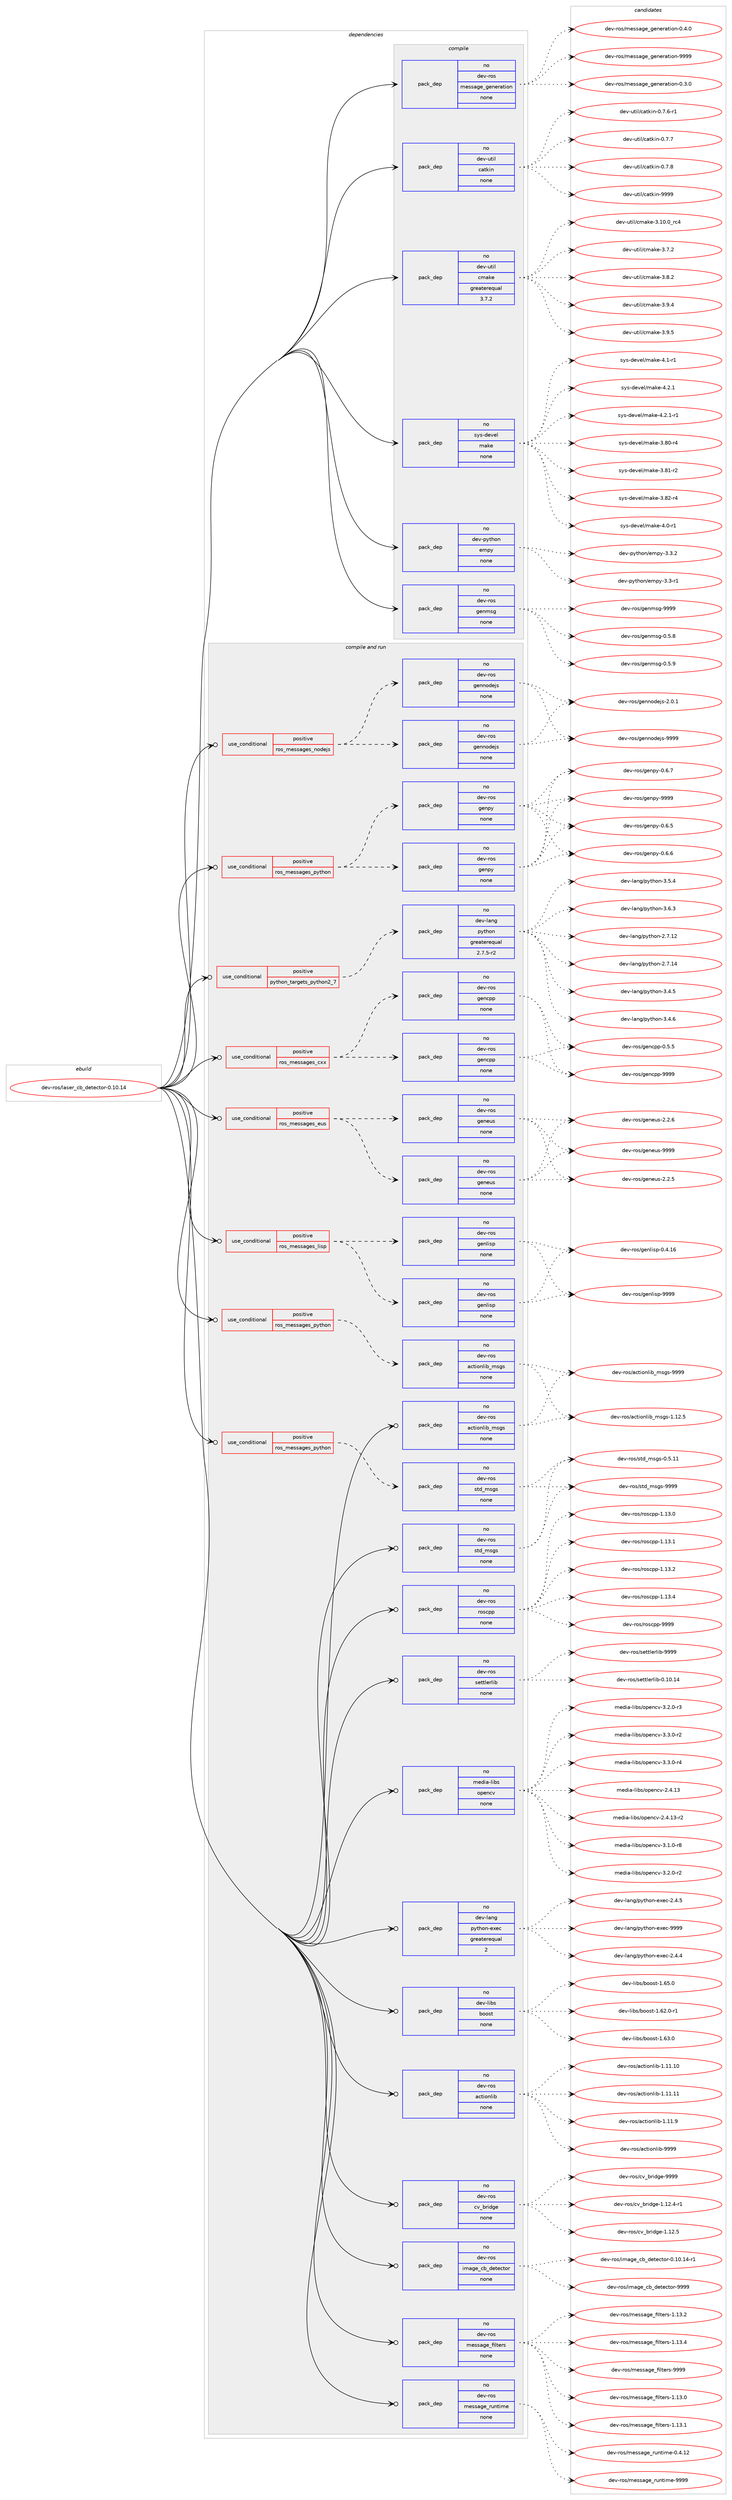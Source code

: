 digraph prolog {

# *************
# Graph options
# *************

newrank=true;
concentrate=true;
compound=true;
graph [rankdir=LR,fontname=Helvetica,fontsize=10,ranksep=1.5];#, ranksep=2.5, nodesep=0.2];
edge  [arrowhead=vee];
node  [fontname=Helvetica,fontsize=10];

# **********
# The ebuild
# **********

subgraph cluster_leftcol {
color=gray;
rank=same;
label=<<i>ebuild</i>>;
id [label="dev-ros/laser_cb_detector-0.10.14", color=red, width=4, href="../dev-ros/laser_cb_detector-0.10.14.svg"];
}

# ****************
# The dependencies
# ****************

subgraph cluster_midcol {
color=gray;
label=<<i>dependencies</i>>;
subgraph cluster_compile {
fillcolor="#eeeeee";
style=filled;
label=<<i>compile</i>>;
subgraph pack154065 {
dependency203714 [label=<<TABLE BORDER="0" CELLBORDER="1" CELLSPACING="0" CELLPADDING="4" WIDTH="220"><TR><TD ROWSPAN="6" CELLPADDING="30">pack_dep</TD></TR><TR><TD WIDTH="110">no</TD></TR><TR><TD>dev-python</TD></TR><TR><TD>empy</TD></TR><TR><TD>none</TD></TR><TR><TD></TD></TR></TABLE>>, shape=none, color=blue];
}
id:e -> dependency203714:w [weight=20,style="solid",arrowhead="vee"];
subgraph pack154066 {
dependency203715 [label=<<TABLE BORDER="0" CELLBORDER="1" CELLSPACING="0" CELLPADDING="4" WIDTH="220"><TR><TD ROWSPAN="6" CELLPADDING="30">pack_dep</TD></TR><TR><TD WIDTH="110">no</TD></TR><TR><TD>dev-ros</TD></TR><TR><TD>genmsg</TD></TR><TR><TD>none</TD></TR><TR><TD></TD></TR></TABLE>>, shape=none, color=blue];
}
id:e -> dependency203715:w [weight=20,style="solid",arrowhead="vee"];
subgraph pack154067 {
dependency203716 [label=<<TABLE BORDER="0" CELLBORDER="1" CELLSPACING="0" CELLPADDING="4" WIDTH="220"><TR><TD ROWSPAN="6" CELLPADDING="30">pack_dep</TD></TR><TR><TD WIDTH="110">no</TD></TR><TR><TD>dev-ros</TD></TR><TR><TD>message_generation</TD></TR><TR><TD>none</TD></TR><TR><TD></TD></TR></TABLE>>, shape=none, color=blue];
}
id:e -> dependency203716:w [weight=20,style="solid",arrowhead="vee"];
subgraph pack154068 {
dependency203717 [label=<<TABLE BORDER="0" CELLBORDER="1" CELLSPACING="0" CELLPADDING="4" WIDTH="220"><TR><TD ROWSPAN="6" CELLPADDING="30">pack_dep</TD></TR><TR><TD WIDTH="110">no</TD></TR><TR><TD>dev-util</TD></TR><TR><TD>catkin</TD></TR><TR><TD>none</TD></TR><TR><TD></TD></TR></TABLE>>, shape=none, color=blue];
}
id:e -> dependency203717:w [weight=20,style="solid",arrowhead="vee"];
subgraph pack154069 {
dependency203718 [label=<<TABLE BORDER="0" CELLBORDER="1" CELLSPACING="0" CELLPADDING="4" WIDTH="220"><TR><TD ROWSPAN="6" CELLPADDING="30">pack_dep</TD></TR><TR><TD WIDTH="110">no</TD></TR><TR><TD>dev-util</TD></TR><TR><TD>cmake</TD></TR><TR><TD>greaterequal</TD></TR><TR><TD>3.7.2</TD></TR></TABLE>>, shape=none, color=blue];
}
id:e -> dependency203718:w [weight=20,style="solid",arrowhead="vee"];
subgraph pack154070 {
dependency203719 [label=<<TABLE BORDER="0" CELLBORDER="1" CELLSPACING="0" CELLPADDING="4" WIDTH="220"><TR><TD ROWSPAN="6" CELLPADDING="30">pack_dep</TD></TR><TR><TD WIDTH="110">no</TD></TR><TR><TD>sys-devel</TD></TR><TR><TD>make</TD></TR><TR><TD>none</TD></TR><TR><TD></TD></TR></TABLE>>, shape=none, color=blue];
}
id:e -> dependency203719:w [weight=20,style="solid",arrowhead="vee"];
}
subgraph cluster_compileandrun {
fillcolor="#eeeeee";
style=filled;
label=<<i>compile and run</i>>;
subgraph cond45662 {
dependency203720 [label=<<TABLE BORDER="0" CELLBORDER="1" CELLSPACING="0" CELLPADDING="4"><TR><TD ROWSPAN="3" CELLPADDING="10">use_conditional</TD></TR><TR><TD>positive</TD></TR><TR><TD>python_targets_python2_7</TD></TR></TABLE>>, shape=none, color=red];
subgraph pack154071 {
dependency203721 [label=<<TABLE BORDER="0" CELLBORDER="1" CELLSPACING="0" CELLPADDING="4" WIDTH="220"><TR><TD ROWSPAN="6" CELLPADDING="30">pack_dep</TD></TR><TR><TD WIDTH="110">no</TD></TR><TR><TD>dev-lang</TD></TR><TR><TD>python</TD></TR><TR><TD>greaterequal</TD></TR><TR><TD>2.7.5-r2</TD></TR></TABLE>>, shape=none, color=blue];
}
dependency203720:e -> dependency203721:w [weight=20,style="dashed",arrowhead="vee"];
}
id:e -> dependency203720:w [weight=20,style="solid",arrowhead="odotvee"];
subgraph cond45663 {
dependency203722 [label=<<TABLE BORDER="0" CELLBORDER="1" CELLSPACING="0" CELLPADDING="4"><TR><TD ROWSPAN="3" CELLPADDING="10">use_conditional</TD></TR><TR><TD>positive</TD></TR><TR><TD>ros_messages_cxx</TD></TR></TABLE>>, shape=none, color=red];
subgraph pack154072 {
dependency203723 [label=<<TABLE BORDER="0" CELLBORDER="1" CELLSPACING="0" CELLPADDING="4" WIDTH="220"><TR><TD ROWSPAN="6" CELLPADDING="30">pack_dep</TD></TR><TR><TD WIDTH="110">no</TD></TR><TR><TD>dev-ros</TD></TR><TR><TD>gencpp</TD></TR><TR><TD>none</TD></TR><TR><TD></TD></TR></TABLE>>, shape=none, color=blue];
}
dependency203722:e -> dependency203723:w [weight=20,style="dashed",arrowhead="vee"];
subgraph pack154073 {
dependency203724 [label=<<TABLE BORDER="0" CELLBORDER="1" CELLSPACING="0" CELLPADDING="4" WIDTH="220"><TR><TD ROWSPAN="6" CELLPADDING="30">pack_dep</TD></TR><TR><TD WIDTH="110">no</TD></TR><TR><TD>dev-ros</TD></TR><TR><TD>gencpp</TD></TR><TR><TD>none</TD></TR><TR><TD></TD></TR></TABLE>>, shape=none, color=blue];
}
dependency203722:e -> dependency203724:w [weight=20,style="dashed",arrowhead="vee"];
}
id:e -> dependency203722:w [weight=20,style="solid",arrowhead="odotvee"];
subgraph cond45664 {
dependency203725 [label=<<TABLE BORDER="0" CELLBORDER="1" CELLSPACING="0" CELLPADDING="4"><TR><TD ROWSPAN="3" CELLPADDING="10">use_conditional</TD></TR><TR><TD>positive</TD></TR><TR><TD>ros_messages_eus</TD></TR></TABLE>>, shape=none, color=red];
subgraph pack154074 {
dependency203726 [label=<<TABLE BORDER="0" CELLBORDER="1" CELLSPACING="0" CELLPADDING="4" WIDTH="220"><TR><TD ROWSPAN="6" CELLPADDING="30">pack_dep</TD></TR><TR><TD WIDTH="110">no</TD></TR><TR><TD>dev-ros</TD></TR><TR><TD>geneus</TD></TR><TR><TD>none</TD></TR><TR><TD></TD></TR></TABLE>>, shape=none, color=blue];
}
dependency203725:e -> dependency203726:w [weight=20,style="dashed",arrowhead="vee"];
subgraph pack154075 {
dependency203727 [label=<<TABLE BORDER="0" CELLBORDER="1" CELLSPACING="0" CELLPADDING="4" WIDTH="220"><TR><TD ROWSPAN="6" CELLPADDING="30">pack_dep</TD></TR><TR><TD WIDTH="110">no</TD></TR><TR><TD>dev-ros</TD></TR><TR><TD>geneus</TD></TR><TR><TD>none</TD></TR><TR><TD></TD></TR></TABLE>>, shape=none, color=blue];
}
dependency203725:e -> dependency203727:w [weight=20,style="dashed",arrowhead="vee"];
}
id:e -> dependency203725:w [weight=20,style="solid",arrowhead="odotvee"];
subgraph cond45665 {
dependency203728 [label=<<TABLE BORDER="0" CELLBORDER="1" CELLSPACING="0" CELLPADDING="4"><TR><TD ROWSPAN="3" CELLPADDING="10">use_conditional</TD></TR><TR><TD>positive</TD></TR><TR><TD>ros_messages_lisp</TD></TR></TABLE>>, shape=none, color=red];
subgraph pack154076 {
dependency203729 [label=<<TABLE BORDER="0" CELLBORDER="1" CELLSPACING="0" CELLPADDING="4" WIDTH="220"><TR><TD ROWSPAN="6" CELLPADDING="30">pack_dep</TD></TR><TR><TD WIDTH="110">no</TD></TR><TR><TD>dev-ros</TD></TR><TR><TD>genlisp</TD></TR><TR><TD>none</TD></TR><TR><TD></TD></TR></TABLE>>, shape=none, color=blue];
}
dependency203728:e -> dependency203729:w [weight=20,style="dashed",arrowhead="vee"];
subgraph pack154077 {
dependency203730 [label=<<TABLE BORDER="0" CELLBORDER="1" CELLSPACING="0" CELLPADDING="4" WIDTH="220"><TR><TD ROWSPAN="6" CELLPADDING="30">pack_dep</TD></TR><TR><TD WIDTH="110">no</TD></TR><TR><TD>dev-ros</TD></TR><TR><TD>genlisp</TD></TR><TR><TD>none</TD></TR><TR><TD></TD></TR></TABLE>>, shape=none, color=blue];
}
dependency203728:e -> dependency203730:w [weight=20,style="dashed",arrowhead="vee"];
}
id:e -> dependency203728:w [weight=20,style="solid",arrowhead="odotvee"];
subgraph cond45666 {
dependency203731 [label=<<TABLE BORDER="0" CELLBORDER="1" CELLSPACING="0" CELLPADDING="4"><TR><TD ROWSPAN="3" CELLPADDING="10">use_conditional</TD></TR><TR><TD>positive</TD></TR><TR><TD>ros_messages_nodejs</TD></TR></TABLE>>, shape=none, color=red];
subgraph pack154078 {
dependency203732 [label=<<TABLE BORDER="0" CELLBORDER="1" CELLSPACING="0" CELLPADDING="4" WIDTH="220"><TR><TD ROWSPAN="6" CELLPADDING="30">pack_dep</TD></TR><TR><TD WIDTH="110">no</TD></TR><TR><TD>dev-ros</TD></TR><TR><TD>gennodejs</TD></TR><TR><TD>none</TD></TR><TR><TD></TD></TR></TABLE>>, shape=none, color=blue];
}
dependency203731:e -> dependency203732:w [weight=20,style="dashed",arrowhead="vee"];
subgraph pack154079 {
dependency203733 [label=<<TABLE BORDER="0" CELLBORDER="1" CELLSPACING="0" CELLPADDING="4" WIDTH="220"><TR><TD ROWSPAN="6" CELLPADDING="30">pack_dep</TD></TR><TR><TD WIDTH="110">no</TD></TR><TR><TD>dev-ros</TD></TR><TR><TD>gennodejs</TD></TR><TR><TD>none</TD></TR><TR><TD></TD></TR></TABLE>>, shape=none, color=blue];
}
dependency203731:e -> dependency203733:w [weight=20,style="dashed",arrowhead="vee"];
}
id:e -> dependency203731:w [weight=20,style="solid",arrowhead="odotvee"];
subgraph cond45667 {
dependency203734 [label=<<TABLE BORDER="0" CELLBORDER="1" CELLSPACING="0" CELLPADDING="4"><TR><TD ROWSPAN="3" CELLPADDING="10">use_conditional</TD></TR><TR><TD>positive</TD></TR><TR><TD>ros_messages_python</TD></TR></TABLE>>, shape=none, color=red];
subgraph pack154080 {
dependency203735 [label=<<TABLE BORDER="0" CELLBORDER="1" CELLSPACING="0" CELLPADDING="4" WIDTH="220"><TR><TD ROWSPAN="6" CELLPADDING="30">pack_dep</TD></TR><TR><TD WIDTH="110">no</TD></TR><TR><TD>dev-ros</TD></TR><TR><TD>actionlib_msgs</TD></TR><TR><TD>none</TD></TR><TR><TD></TD></TR></TABLE>>, shape=none, color=blue];
}
dependency203734:e -> dependency203735:w [weight=20,style="dashed",arrowhead="vee"];
}
id:e -> dependency203734:w [weight=20,style="solid",arrowhead="odotvee"];
subgraph cond45668 {
dependency203736 [label=<<TABLE BORDER="0" CELLBORDER="1" CELLSPACING="0" CELLPADDING="4"><TR><TD ROWSPAN="3" CELLPADDING="10">use_conditional</TD></TR><TR><TD>positive</TD></TR><TR><TD>ros_messages_python</TD></TR></TABLE>>, shape=none, color=red];
subgraph pack154081 {
dependency203737 [label=<<TABLE BORDER="0" CELLBORDER="1" CELLSPACING="0" CELLPADDING="4" WIDTH="220"><TR><TD ROWSPAN="6" CELLPADDING="30">pack_dep</TD></TR><TR><TD WIDTH="110">no</TD></TR><TR><TD>dev-ros</TD></TR><TR><TD>genpy</TD></TR><TR><TD>none</TD></TR><TR><TD></TD></TR></TABLE>>, shape=none, color=blue];
}
dependency203736:e -> dependency203737:w [weight=20,style="dashed",arrowhead="vee"];
subgraph pack154082 {
dependency203738 [label=<<TABLE BORDER="0" CELLBORDER="1" CELLSPACING="0" CELLPADDING="4" WIDTH="220"><TR><TD ROWSPAN="6" CELLPADDING="30">pack_dep</TD></TR><TR><TD WIDTH="110">no</TD></TR><TR><TD>dev-ros</TD></TR><TR><TD>genpy</TD></TR><TR><TD>none</TD></TR><TR><TD></TD></TR></TABLE>>, shape=none, color=blue];
}
dependency203736:e -> dependency203738:w [weight=20,style="dashed",arrowhead="vee"];
}
id:e -> dependency203736:w [weight=20,style="solid",arrowhead="odotvee"];
subgraph cond45669 {
dependency203739 [label=<<TABLE BORDER="0" CELLBORDER="1" CELLSPACING="0" CELLPADDING="4"><TR><TD ROWSPAN="3" CELLPADDING="10">use_conditional</TD></TR><TR><TD>positive</TD></TR><TR><TD>ros_messages_python</TD></TR></TABLE>>, shape=none, color=red];
subgraph pack154083 {
dependency203740 [label=<<TABLE BORDER="0" CELLBORDER="1" CELLSPACING="0" CELLPADDING="4" WIDTH="220"><TR><TD ROWSPAN="6" CELLPADDING="30">pack_dep</TD></TR><TR><TD WIDTH="110">no</TD></TR><TR><TD>dev-ros</TD></TR><TR><TD>std_msgs</TD></TR><TR><TD>none</TD></TR><TR><TD></TD></TR></TABLE>>, shape=none, color=blue];
}
dependency203739:e -> dependency203740:w [weight=20,style="dashed",arrowhead="vee"];
}
id:e -> dependency203739:w [weight=20,style="solid",arrowhead="odotvee"];
subgraph pack154084 {
dependency203741 [label=<<TABLE BORDER="0" CELLBORDER="1" CELLSPACING="0" CELLPADDING="4" WIDTH="220"><TR><TD ROWSPAN="6" CELLPADDING="30">pack_dep</TD></TR><TR><TD WIDTH="110">no</TD></TR><TR><TD>dev-lang</TD></TR><TR><TD>python-exec</TD></TR><TR><TD>greaterequal</TD></TR><TR><TD>2</TD></TR></TABLE>>, shape=none, color=blue];
}
id:e -> dependency203741:w [weight=20,style="solid",arrowhead="odotvee"];
subgraph pack154085 {
dependency203742 [label=<<TABLE BORDER="0" CELLBORDER="1" CELLSPACING="0" CELLPADDING="4" WIDTH="220"><TR><TD ROWSPAN="6" CELLPADDING="30">pack_dep</TD></TR><TR><TD WIDTH="110">no</TD></TR><TR><TD>dev-libs</TD></TR><TR><TD>boost</TD></TR><TR><TD>none</TD></TR><TR><TD></TD></TR></TABLE>>, shape=none, color=blue];
}
id:e -> dependency203742:w [weight=20,style="solid",arrowhead="odotvee"];
subgraph pack154086 {
dependency203743 [label=<<TABLE BORDER="0" CELLBORDER="1" CELLSPACING="0" CELLPADDING="4" WIDTH="220"><TR><TD ROWSPAN="6" CELLPADDING="30">pack_dep</TD></TR><TR><TD WIDTH="110">no</TD></TR><TR><TD>dev-ros</TD></TR><TR><TD>actionlib</TD></TR><TR><TD>none</TD></TR><TR><TD></TD></TR></TABLE>>, shape=none, color=blue];
}
id:e -> dependency203743:w [weight=20,style="solid",arrowhead="odotvee"];
subgraph pack154087 {
dependency203744 [label=<<TABLE BORDER="0" CELLBORDER="1" CELLSPACING="0" CELLPADDING="4" WIDTH="220"><TR><TD ROWSPAN="6" CELLPADDING="30">pack_dep</TD></TR><TR><TD WIDTH="110">no</TD></TR><TR><TD>dev-ros</TD></TR><TR><TD>actionlib_msgs</TD></TR><TR><TD>none</TD></TR><TR><TD></TD></TR></TABLE>>, shape=none, color=blue];
}
id:e -> dependency203744:w [weight=20,style="solid",arrowhead="odotvee"];
subgraph pack154088 {
dependency203745 [label=<<TABLE BORDER="0" CELLBORDER="1" CELLSPACING="0" CELLPADDING="4" WIDTH="220"><TR><TD ROWSPAN="6" CELLPADDING="30">pack_dep</TD></TR><TR><TD WIDTH="110">no</TD></TR><TR><TD>dev-ros</TD></TR><TR><TD>cv_bridge</TD></TR><TR><TD>none</TD></TR><TR><TD></TD></TR></TABLE>>, shape=none, color=blue];
}
id:e -> dependency203745:w [weight=20,style="solid",arrowhead="odotvee"];
subgraph pack154089 {
dependency203746 [label=<<TABLE BORDER="0" CELLBORDER="1" CELLSPACING="0" CELLPADDING="4" WIDTH="220"><TR><TD ROWSPAN="6" CELLPADDING="30">pack_dep</TD></TR><TR><TD WIDTH="110">no</TD></TR><TR><TD>dev-ros</TD></TR><TR><TD>image_cb_detector</TD></TR><TR><TD>none</TD></TR><TR><TD></TD></TR></TABLE>>, shape=none, color=blue];
}
id:e -> dependency203746:w [weight=20,style="solid",arrowhead="odotvee"];
subgraph pack154090 {
dependency203747 [label=<<TABLE BORDER="0" CELLBORDER="1" CELLSPACING="0" CELLPADDING="4" WIDTH="220"><TR><TD ROWSPAN="6" CELLPADDING="30">pack_dep</TD></TR><TR><TD WIDTH="110">no</TD></TR><TR><TD>dev-ros</TD></TR><TR><TD>message_filters</TD></TR><TR><TD>none</TD></TR><TR><TD></TD></TR></TABLE>>, shape=none, color=blue];
}
id:e -> dependency203747:w [weight=20,style="solid",arrowhead="odotvee"];
subgraph pack154091 {
dependency203748 [label=<<TABLE BORDER="0" CELLBORDER="1" CELLSPACING="0" CELLPADDING="4" WIDTH="220"><TR><TD ROWSPAN="6" CELLPADDING="30">pack_dep</TD></TR><TR><TD WIDTH="110">no</TD></TR><TR><TD>dev-ros</TD></TR><TR><TD>message_runtime</TD></TR><TR><TD>none</TD></TR><TR><TD></TD></TR></TABLE>>, shape=none, color=blue];
}
id:e -> dependency203748:w [weight=20,style="solid",arrowhead="odotvee"];
subgraph pack154092 {
dependency203749 [label=<<TABLE BORDER="0" CELLBORDER="1" CELLSPACING="0" CELLPADDING="4" WIDTH="220"><TR><TD ROWSPAN="6" CELLPADDING="30">pack_dep</TD></TR><TR><TD WIDTH="110">no</TD></TR><TR><TD>dev-ros</TD></TR><TR><TD>roscpp</TD></TR><TR><TD>none</TD></TR><TR><TD></TD></TR></TABLE>>, shape=none, color=blue];
}
id:e -> dependency203749:w [weight=20,style="solid",arrowhead="odotvee"];
subgraph pack154093 {
dependency203750 [label=<<TABLE BORDER="0" CELLBORDER="1" CELLSPACING="0" CELLPADDING="4" WIDTH="220"><TR><TD ROWSPAN="6" CELLPADDING="30">pack_dep</TD></TR><TR><TD WIDTH="110">no</TD></TR><TR><TD>dev-ros</TD></TR><TR><TD>settlerlib</TD></TR><TR><TD>none</TD></TR><TR><TD></TD></TR></TABLE>>, shape=none, color=blue];
}
id:e -> dependency203750:w [weight=20,style="solid",arrowhead="odotvee"];
subgraph pack154094 {
dependency203751 [label=<<TABLE BORDER="0" CELLBORDER="1" CELLSPACING="0" CELLPADDING="4" WIDTH="220"><TR><TD ROWSPAN="6" CELLPADDING="30">pack_dep</TD></TR><TR><TD WIDTH="110">no</TD></TR><TR><TD>dev-ros</TD></TR><TR><TD>std_msgs</TD></TR><TR><TD>none</TD></TR><TR><TD></TD></TR></TABLE>>, shape=none, color=blue];
}
id:e -> dependency203751:w [weight=20,style="solid",arrowhead="odotvee"];
subgraph pack154095 {
dependency203752 [label=<<TABLE BORDER="0" CELLBORDER="1" CELLSPACING="0" CELLPADDING="4" WIDTH="220"><TR><TD ROWSPAN="6" CELLPADDING="30">pack_dep</TD></TR><TR><TD WIDTH="110">no</TD></TR><TR><TD>media-libs</TD></TR><TR><TD>opencv</TD></TR><TR><TD>none</TD></TR><TR><TD></TD></TR></TABLE>>, shape=none, color=blue];
}
id:e -> dependency203752:w [weight=20,style="solid",arrowhead="odotvee"];
}
subgraph cluster_run {
fillcolor="#eeeeee";
style=filled;
label=<<i>run</i>>;
}
}

# **************
# The candidates
# **************

subgraph cluster_choices {
rank=same;
color=gray;
label=<<i>candidates</i>>;

subgraph choice154065 {
color=black;
nodesep=1;
choice1001011184511212111610411111047101109112121455146514511449 [label="dev-python/empy-3.3-r1", color=red, width=4,href="../dev-python/empy-3.3-r1.svg"];
choice1001011184511212111610411111047101109112121455146514650 [label="dev-python/empy-3.3.2", color=red, width=4,href="../dev-python/empy-3.3.2.svg"];
dependency203714:e -> choice1001011184511212111610411111047101109112121455146514511449:w [style=dotted,weight="100"];
dependency203714:e -> choice1001011184511212111610411111047101109112121455146514650:w [style=dotted,weight="100"];
}
subgraph choice154066 {
color=black;
nodesep=1;
choice1001011184511411111547103101110109115103454846534656 [label="dev-ros/genmsg-0.5.8", color=red, width=4,href="../dev-ros/genmsg-0.5.8.svg"];
choice1001011184511411111547103101110109115103454846534657 [label="dev-ros/genmsg-0.5.9", color=red, width=4,href="../dev-ros/genmsg-0.5.9.svg"];
choice10010111845114111115471031011101091151034557575757 [label="dev-ros/genmsg-9999", color=red, width=4,href="../dev-ros/genmsg-9999.svg"];
dependency203715:e -> choice1001011184511411111547103101110109115103454846534656:w [style=dotted,weight="100"];
dependency203715:e -> choice1001011184511411111547103101110109115103454846534657:w [style=dotted,weight="100"];
dependency203715:e -> choice10010111845114111115471031011101091151034557575757:w [style=dotted,weight="100"];
}
subgraph choice154067 {
color=black;
nodesep=1;
choice1001011184511411111547109101115115971031019510310111010111497116105111110454846514648 [label="dev-ros/message_generation-0.3.0", color=red, width=4,href="../dev-ros/message_generation-0.3.0.svg"];
choice1001011184511411111547109101115115971031019510310111010111497116105111110454846524648 [label="dev-ros/message_generation-0.4.0", color=red, width=4,href="../dev-ros/message_generation-0.4.0.svg"];
choice10010111845114111115471091011151159710310195103101110101114971161051111104557575757 [label="dev-ros/message_generation-9999", color=red, width=4,href="../dev-ros/message_generation-9999.svg"];
dependency203716:e -> choice1001011184511411111547109101115115971031019510310111010111497116105111110454846514648:w [style=dotted,weight="100"];
dependency203716:e -> choice1001011184511411111547109101115115971031019510310111010111497116105111110454846524648:w [style=dotted,weight="100"];
dependency203716:e -> choice10010111845114111115471091011151159710310195103101110101114971161051111104557575757:w [style=dotted,weight="100"];
}
subgraph choice154068 {
color=black;
nodesep=1;
choice100101118451171161051084799971161071051104548465546544511449 [label="dev-util/catkin-0.7.6-r1", color=red, width=4,href="../dev-util/catkin-0.7.6-r1.svg"];
choice10010111845117116105108479997116107105110454846554655 [label="dev-util/catkin-0.7.7", color=red, width=4,href="../dev-util/catkin-0.7.7.svg"];
choice10010111845117116105108479997116107105110454846554656 [label="dev-util/catkin-0.7.8", color=red, width=4,href="../dev-util/catkin-0.7.8.svg"];
choice100101118451171161051084799971161071051104557575757 [label="dev-util/catkin-9999", color=red, width=4,href="../dev-util/catkin-9999.svg"];
dependency203717:e -> choice100101118451171161051084799971161071051104548465546544511449:w [style=dotted,weight="100"];
dependency203717:e -> choice10010111845117116105108479997116107105110454846554655:w [style=dotted,weight="100"];
dependency203717:e -> choice10010111845117116105108479997116107105110454846554656:w [style=dotted,weight="100"];
dependency203717:e -> choice100101118451171161051084799971161071051104557575757:w [style=dotted,weight="100"];
}
subgraph choice154069 {
color=black;
nodesep=1;
choice1001011184511711610510847991099710710145514649484648951149952 [label="dev-util/cmake-3.10.0_rc4", color=red, width=4,href="../dev-util/cmake-3.10.0_rc4.svg"];
choice10010111845117116105108479910997107101455146554650 [label="dev-util/cmake-3.7.2", color=red, width=4,href="../dev-util/cmake-3.7.2.svg"];
choice10010111845117116105108479910997107101455146564650 [label="dev-util/cmake-3.8.2", color=red, width=4,href="../dev-util/cmake-3.8.2.svg"];
choice10010111845117116105108479910997107101455146574652 [label="dev-util/cmake-3.9.4", color=red, width=4,href="../dev-util/cmake-3.9.4.svg"];
choice10010111845117116105108479910997107101455146574653 [label="dev-util/cmake-3.9.5", color=red, width=4,href="../dev-util/cmake-3.9.5.svg"];
dependency203718:e -> choice1001011184511711610510847991099710710145514649484648951149952:w [style=dotted,weight="100"];
dependency203718:e -> choice10010111845117116105108479910997107101455146554650:w [style=dotted,weight="100"];
dependency203718:e -> choice10010111845117116105108479910997107101455146564650:w [style=dotted,weight="100"];
dependency203718:e -> choice10010111845117116105108479910997107101455146574652:w [style=dotted,weight="100"];
dependency203718:e -> choice10010111845117116105108479910997107101455146574653:w [style=dotted,weight="100"];
}
subgraph choice154070 {
color=black;
nodesep=1;
choice11512111545100101118101108471099710710145514656484511452 [label="sys-devel/make-3.80-r4", color=red, width=4,href="../sys-devel/make-3.80-r4.svg"];
choice11512111545100101118101108471099710710145514656494511450 [label="sys-devel/make-3.81-r2", color=red, width=4,href="../sys-devel/make-3.81-r2.svg"];
choice11512111545100101118101108471099710710145514656504511452 [label="sys-devel/make-3.82-r4", color=red, width=4,href="../sys-devel/make-3.82-r4.svg"];
choice115121115451001011181011084710997107101455246484511449 [label="sys-devel/make-4.0-r1", color=red, width=4,href="../sys-devel/make-4.0-r1.svg"];
choice115121115451001011181011084710997107101455246494511449 [label="sys-devel/make-4.1-r1", color=red, width=4,href="../sys-devel/make-4.1-r1.svg"];
choice115121115451001011181011084710997107101455246504649 [label="sys-devel/make-4.2.1", color=red, width=4,href="../sys-devel/make-4.2.1.svg"];
choice1151211154510010111810110847109971071014552465046494511449 [label="sys-devel/make-4.2.1-r1", color=red, width=4,href="../sys-devel/make-4.2.1-r1.svg"];
dependency203719:e -> choice11512111545100101118101108471099710710145514656484511452:w [style=dotted,weight="100"];
dependency203719:e -> choice11512111545100101118101108471099710710145514656494511450:w [style=dotted,weight="100"];
dependency203719:e -> choice11512111545100101118101108471099710710145514656504511452:w [style=dotted,weight="100"];
dependency203719:e -> choice115121115451001011181011084710997107101455246484511449:w [style=dotted,weight="100"];
dependency203719:e -> choice115121115451001011181011084710997107101455246494511449:w [style=dotted,weight="100"];
dependency203719:e -> choice115121115451001011181011084710997107101455246504649:w [style=dotted,weight="100"];
dependency203719:e -> choice1151211154510010111810110847109971071014552465046494511449:w [style=dotted,weight="100"];
}
subgraph choice154071 {
color=black;
nodesep=1;
choice10010111845108971101034711212111610411111045504655464950 [label="dev-lang/python-2.7.12", color=red, width=4,href="../dev-lang/python-2.7.12.svg"];
choice10010111845108971101034711212111610411111045504655464952 [label="dev-lang/python-2.7.14", color=red, width=4,href="../dev-lang/python-2.7.14.svg"];
choice100101118451089711010347112121116104111110455146524653 [label="dev-lang/python-3.4.5", color=red, width=4,href="../dev-lang/python-3.4.5.svg"];
choice100101118451089711010347112121116104111110455146524654 [label="dev-lang/python-3.4.6", color=red, width=4,href="../dev-lang/python-3.4.6.svg"];
choice100101118451089711010347112121116104111110455146534652 [label="dev-lang/python-3.5.4", color=red, width=4,href="../dev-lang/python-3.5.4.svg"];
choice100101118451089711010347112121116104111110455146544651 [label="dev-lang/python-3.6.3", color=red, width=4,href="../dev-lang/python-3.6.3.svg"];
dependency203721:e -> choice10010111845108971101034711212111610411111045504655464950:w [style=dotted,weight="100"];
dependency203721:e -> choice10010111845108971101034711212111610411111045504655464952:w [style=dotted,weight="100"];
dependency203721:e -> choice100101118451089711010347112121116104111110455146524653:w [style=dotted,weight="100"];
dependency203721:e -> choice100101118451089711010347112121116104111110455146524654:w [style=dotted,weight="100"];
dependency203721:e -> choice100101118451089711010347112121116104111110455146534652:w [style=dotted,weight="100"];
dependency203721:e -> choice100101118451089711010347112121116104111110455146544651:w [style=dotted,weight="100"];
}
subgraph choice154072 {
color=black;
nodesep=1;
choice100101118451141111154710310111099112112454846534653 [label="dev-ros/gencpp-0.5.5", color=red, width=4,href="../dev-ros/gencpp-0.5.5.svg"];
choice1001011184511411111547103101110991121124557575757 [label="dev-ros/gencpp-9999", color=red, width=4,href="../dev-ros/gencpp-9999.svg"];
dependency203723:e -> choice100101118451141111154710310111099112112454846534653:w [style=dotted,weight="100"];
dependency203723:e -> choice1001011184511411111547103101110991121124557575757:w [style=dotted,weight="100"];
}
subgraph choice154073 {
color=black;
nodesep=1;
choice100101118451141111154710310111099112112454846534653 [label="dev-ros/gencpp-0.5.5", color=red, width=4,href="../dev-ros/gencpp-0.5.5.svg"];
choice1001011184511411111547103101110991121124557575757 [label="dev-ros/gencpp-9999", color=red, width=4,href="../dev-ros/gencpp-9999.svg"];
dependency203724:e -> choice100101118451141111154710310111099112112454846534653:w [style=dotted,weight="100"];
dependency203724:e -> choice1001011184511411111547103101110991121124557575757:w [style=dotted,weight="100"];
}
subgraph choice154074 {
color=black;
nodesep=1;
choice1001011184511411111547103101110101117115455046504653 [label="dev-ros/geneus-2.2.5", color=red, width=4,href="../dev-ros/geneus-2.2.5.svg"];
choice1001011184511411111547103101110101117115455046504654 [label="dev-ros/geneus-2.2.6", color=red, width=4,href="../dev-ros/geneus-2.2.6.svg"];
choice10010111845114111115471031011101011171154557575757 [label="dev-ros/geneus-9999", color=red, width=4,href="../dev-ros/geneus-9999.svg"];
dependency203726:e -> choice1001011184511411111547103101110101117115455046504653:w [style=dotted,weight="100"];
dependency203726:e -> choice1001011184511411111547103101110101117115455046504654:w [style=dotted,weight="100"];
dependency203726:e -> choice10010111845114111115471031011101011171154557575757:w [style=dotted,weight="100"];
}
subgraph choice154075 {
color=black;
nodesep=1;
choice1001011184511411111547103101110101117115455046504653 [label="dev-ros/geneus-2.2.5", color=red, width=4,href="../dev-ros/geneus-2.2.5.svg"];
choice1001011184511411111547103101110101117115455046504654 [label="dev-ros/geneus-2.2.6", color=red, width=4,href="../dev-ros/geneus-2.2.6.svg"];
choice10010111845114111115471031011101011171154557575757 [label="dev-ros/geneus-9999", color=red, width=4,href="../dev-ros/geneus-9999.svg"];
dependency203727:e -> choice1001011184511411111547103101110101117115455046504653:w [style=dotted,weight="100"];
dependency203727:e -> choice1001011184511411111547103101110101117115455046504654:w [style=dotted,weight="100"];
dependency203727:e -> choice10010111845114111115471031011101011171154557575757:w [style=dotted,weight="100"];
}
subgraph choice154076 {
color=black;
nodesep=1;
choice100101118451141111154710310111010810511511245484652464954 [label="dev-ros/genlisp-0.4.16", color=red, width=4,href="../dev-ros/genlisp-0.4.16.svg"];
choice10010111845114111115471031011101081051151124557575757 [label="dev-ros/genlisp-9999", color=red, width=4,href="../dev-ros/genlisp-9999.svg"];
dependency203729:e -> choice100101118451141111154710310111010810511511245484652464954:w [style=dotted,weight="100"];
dependency203729:e -> choice10010111845114111115471031011101081051151124557575757:w [style=dotted,weight="100"];
}
subgraph choice154077 {
color=black;
nodesep=1;
choice100101118451141111154710310111010810511511245484652464954 [label="dev-ros/genlisp-0.4.16", color=red, width=4,href="../dev-ros/genlisp-0.4.16.svg"];
choice10010111845114111115471031011101081051151124557575757 [label="dev-ros/genlisp-9999", color=red, width=4,href="../dev-ros/genlisp-9999.svg"];
dependency203730:e -> choice100101118451141111154710310111010810511511245484652464954:w [style=dotted,weight="100"];
dependency203730:e -> choice10010111845114111115471031011101081051151124557575757:w [style=dotted,weight="100"];
}
subgraph choice154078 {
color=black;
nodesep=1;
choice1001011184511411111547103101110110111100101106115455046484649 [label="dev-ros/gennodejs-2.0.1", color=red, width=4,href="../dev-ros/gennodejs-2.0.1.svg"];
choice10010111845114111115471031011101101111001011061154557575757 [label="dev-ros/gennodejs-9999", color=red, width=4,href="../dev-ros/gennodejs-9999.svg"];
dependency203732:e -> choice1001011184511411111547103101110110111100101106115455046484649:w [style=dotted,weight="100"];
dependency203732:e -> choice10010111845114111115471031011101101111001011061154557575757:w [style=dotted,weight="100"];
}
subgraph choice154079 {
color=black;
nodesep=1;
choice1001011184511411111547103101110110111100101106115455046484649 [label="dev-ros/gennodejs-2.0.1", color=red, width=4,href="../dev-ros/gennodejs-2.0.1.svg"];
choice10010111845114111115471031011101101111001011061154557575757 [label="dev-ros/gennodejs-9999", color=red, width=4,href="../dev-ros/gennodejs-9999.svg"];
dependency203733:e -> choice1001011184511411111547103101110110111100101106115455046484649:w [style=dotted,weight="100"];
dependency203733:e -> choice10010111845114111115471031011101101111001011061154557575757:w [style=dotted,weight="100"];
}
subgraph choice154080 {
color=black;
nodesep=1;
choice10010111845114111115479799116105111110108105989510911510311545494649504653 [label="dev-ros/actionlib_msgs-1.12.5", color=red, width=4,href="../dev-ros/actionlib_msgs-1.12.5.svg"];
choice1001011184511411111547979911610511111010810598951091151031154557575757 [label="dev-ros/actionlib_msgs-9999", color=red, width=4,href="../dev-ros/actionlib_msgs-9999.svg"];
dependency203735:e -> choice10010111845114111115479799116105111110108105989510911510311545494649504653:w [style=dotted,weight="100"];
dependency203735:e -> choice1001011184511411111547979911610511111010810598951091151031154557575757:w [style=dotted,weight="100"];
}
subgraph choice154081 {
color=black;
nodesep=1;
choice1001011184511411111547103101110112121454846544653 [label="dev-ros/genpy-0.6.5", color=red, width=4,href="../dev-ros/genpy-0.6.5.svg"];
choice1001011184511411111547103101110112121454846544654 [label="dev-ros/genpy-0.6.6", color=red, width=4,href="../dev-ros/genpy-0.6.6.svg"];
choice1001011184511411111547103101110112121454846544655 [label="dev-ros/genpy-0.6.7", color=red, width=4,href="../dev-ros/genpy-0.6.7.svg"];
choice10010111845114111115471031011101121214557575757 [label="dev-ros/genpy-9999", color=red, width=4,href="../dev-ros/genpy-9999.svg"];
dependency203737:e -> choice1001011184511411111547103101110112121454846544653:w [style=dotted,weight="100"];
dependency203737:e -> choice1001011184511411111547103101110112121454846544654:w [style=dotted,weight="100"];
dependency203737:e -> choice1001011184511411111547103101110112121454846544655:w [style=dotted,weight="100"];
dependency203737:e -> choice10010111845114111115471031011101121214557575757:w [style=dotted,weight="100"];
}
subgraph choice154082 {
color=black;
nodesep=1;
choice1001011184511411111547103101110112121454846544653 [label="dev-ros/genpy-0.6.5", color=red, width=4,href="../dev-ros/genpy-0.6.5.svg"];
choice1001011184511411111547103101110112121454846544654 [label="dev-ros/genpy-0.6.6", color=red, width=4,href="../dev-ros/genpy-0.6.6.svg"];
choice1001011184511411111547103101110112121454846544655 [label="dev-ros/genpy-0.6.7", color=red, width=4,href="../dev-ros/genpy-0.6.7.svg"];
choice10010111845114111115471031011101121214557575757 [label="dev-ros/genpy-9999", color=red, width=4,href="../dev-ros/genpy-9999.svg"];
dependency203738:e -> choice1001011184511411111547103101110112121454846544653:w [style=dotted,weight="100"];
dependency203738:e -> choice1001011184511411111547103101110112121454846544654:w [style=dotted,weight="100"];
dependency203738:e -> choice1001011184511411111547103101110112121454846544655:w [style=dotted,weight="100"];
dependency203738:e -> choice10010111845114111115471031011101121214557575757:w [style=dotted,weight="100"];
}
subgraph choice154083 {
color=black;
nodesep=1;
choice10010111845114111115471151161009510911510311545484653464949 [label="dev-ros/std_msgs-0.5.11", color=red, width=4,href="../dev-ros/std_msgs-0.5.11.svg"];
choice1001011184511411111547115116100951091151031154557575757 [label="dev-ros/std_msgs-9999", color=red, width=4,href="../dev-ros/std_msgs-9999.svg"];
dependency203740:e -> choice10010111845114111115471151161009510911510311545484653464949:w [style=dotted,weight="100"];
dependency203740:e -> choice1001011184511411111547115116100951091151031154557575757:w [style=dotted,weight="100"];
}
subgraph choice154084 {
color=black;
nodesep=1;
choice1001011184510897110103471121211161041111104510112010199455046524652 [label="dev-lang/python-exec-2.4.4", color=red, width=4,href="../dev-lang/python-exec-2.4.4.svg"];
choice1001011184510897110103471121211161041111104510112010199455046524653 [label="dev-lang/python-exec-2.4.5", color=red, width=4,href="../dev-lang/python-exec-2.4.5.svg"];
choice10010111845108971101034711212111610411111045101120101994557575757 [label="dev-lang/python-exec-9999", color=red, width=4,href="../dev-lang/python-exec-9999.svg"];
dependency203741:e -> choice1001011184510897110103471121211161041111104510112010199455046524652:w [style=dotted,weight="100"];
dependency203741:e -> choice1001011184510897110103471121211161041111104510112010199455046524653:w [style=dotted,weight="100"];
dependency203741:e -> choice10010111845108971101034711212111610411111045101120101994557575757:w [style=dotted,weight="100"];
}
subgraph choice154085 {
color=black;
nodesep=1;
choice10010111845108105981154798111111115116454946545046484511449 [label="dev-libs/boost-1.62.0-r1", color=red, width=4,href="../dev-libs/boost-1.62.0-r1.svg"];
choice1001011184510810598115479811111111511645494654514648 [label="dev-libs/boost-1.63.0", color=red, width=4,href="../dev-libs/boost-1.63.0.svg"];
choice1001011184510810598115479811111111511645494654534648 [label="dev-libs/boost-1.65.0", color=red, width=4,href="../dev-libs/boost-1.65.0.svg"];
dependency203742:e -> choice10010111845108105981154798111111115116454946545046484511449:w [style=dotted,weight="100"];
dependency203742:e -> choice1001011184510810598115479811111111511645494654514648:w [style=dotted,weight="100"];
dependency203742:e -> choice1001011184510810598115479811111111511645494654534648:w [style=dotted,weight="100"];
}
subgraph choice154086 {
color=black;
nodesep=1;
choice10010111845114111115479799116105111110108105984549464949464948 [label="dev-ros/actionlib-1.11.10", color=red, width=4,href="../dev-ros/actionlib-1.11.10.svg"];
choice10010111845114111115479799116105111110108105984549464949464949 [label="dev-ros/actionlib-1.11.11", color=red, width=4,href="../dev-ros/actionlib-1.11.11.svg"];
choice100101118451141111154797991161051111101081059845494649494657 [label="dev-ros/actionlib-1.11.9", color=red, width=4,href="../dev-ros/actionlib-1.11.9.svg"];
choice10010111845114111115479799116105111110108105984557575757 [label="dev-ros/actionlib-9999", color=red, width=4,href="../dev-ros/actionlib-9999.svg"];
dependency203743:e -> choice10010111845114111115479799116105111110108105984549464949464948:w [style=dotted,weight="100"];
dependency203743:e -> choice10010111845114111115479799116105111110108105984549464949464949:w [style=dotted,weight="100"];
dependency203743:e -> choice100101118451141111154797991161051111101081059845494649494657:w [style=dotted,weight="100"];
dependency203743:e -> choice10010111845114111115479799116105111110108105984557575757:w [style=dotted,weight="100"];
}
subgraph choice154087 {
color=black;
nodesep=1;
choice10010111845114111115479799116105111110108105989510911510311545494649504653 [label="dev-ros/actionlib_msgs-1.12.5", color=red, width=4,href="../dev-ros/actionlib_msgs-1.12.5.svg"];
choice1001011184511411111547979911610511111010810598951091151031154557575757 [label="dev-ros/actionlib_msgs-9999", color=red, width=4,href="../dev-ros/actionlib_msgs-9999.svg"];
dependency203744:e -> choice10010111845114111115479799116105111110108105989510911510311545494649504653:w [style=dotted,weight="100"];
dependency203744:e -> choice1001011184511411111547979911610511111010810598951091151031154557575757:w [style=dotted,weight="100"];
}
subgraph choice154088 {
color=black;
nodesep=1;
choice1001011184511411111547991189598114105100103101454946495046524511449 [label="dev-ros/cv_bridge-1.12.4-r1", color=red, width=4,href="../dev-ros/cv_bridge-1.12.4-r1.svg"];
choice100101118451141111154799118959811410510010310145494649504653 [label="dev-ros/cv_bridge-1.12.5", color=red, width=4,href="../dev-ros/cv_bridge-1.12.5.svg"];
choice10010111845114111115479911895981141051001031014557575757 [label="dev-ros/cv_bridge-9999", color=red, width=4,href="../dev-ros/cv_bridge-9999.svg"];
dependency203745:e -> choice1001011184511411111547991189598114105100103101454946495046524511449:w [style=dotted,weight="100"];
dependency203745:e -> choice100101118451141111154799118959811410510010310145494649504653:w [style=dotted,weight="100"];
dependency203745:e -> choice10010111845114111115479911895981141051001031014557575757:w [style=dotted,weight="100"];
}
subgraph choice154089 {
color=black;
nodesep=1;
choice100101118451141111154710510997103101959998951001011161019911611111445484649484649524511449 [label="dev-ros/image_cb_detector-0.10.14-r1", color=red, width=4,href="../dev-ros/image_cb_detector-0.10.14-r1.svg"];
choice10010111845114111115471051099710310195999895100101116101991161111144557575757 [label="dev-ros/image_cb_detector-9999", color=red, width=4,href="../dev-ros/image_cb_detector-9999.svg"];
dependency203746:e -> choice100101118451141111154710510997103101959998951001011161019911611111445484649484649524511449:w [style=dotted,weight="100"];
dependency203746:e -> choice10010111845114111115471051099710310195999895100101116101991161111144557575757:w [style=dotted,weight="100"];
}
subgraph choice154090 {
color=black;
nodesep=1;
choice1001011184511411111547109101115115971031019510210510811610111411545494649514648 [label="dev-ros/message_filters-1.13.0", color=red, width=4,href="../dev-ros/message_filters-1.13.0.svg"];
choice1001011184511411111547109101115115971031019510210510811610111411545494649514649 [label="dev-ros/message_filters-1.13.1", color=red, width=4,href="../dev-ros/message_filters-1.13.1.svg"];
choice1001011184511411111547109101115115971031019510210510811610111411545494649514650 [label="dev-ros/message_filters-1.13.2", color=red, width=4,href="../dev-ros/message_filters-1.13.2.svg"];
choice1001011184511411111547109101115115971031019510210510811610111411545494649514652 [label="dev-ros/message_filters-1.13.4", color=red, width=4,href="../dev-ros/message_filters-1.13.4.svg"];
choice100101118451141111154710910111511597103101951021051081161011141154557575757 [label="dev-ros/message_filters-9999", color=red, width=4,href="../dev-ros/message_filters-9999.svg"];
dependency203747:e -> choice1001011184511411111547109101115115971031019510210510811610111411545494649514648:w [style=dotted,weight="100"];
dependency203747:e -> choice1001011184511411111547109101115115971031019510210510811610111411545494649514649:w [style=dotted,weight="100"];
dependency203747:e -> choice1001011184511411111547109101115115971031019510210510811610111411545494649514650:w [style=dotted,weight="100"];
dependency203747:e -> choice1001011184511411111547109101115115971031019510210510811610111411545494649514652:w [style=dotted,weight="100"];
dependency203747:e -> choice100101118451141111154710910111511597103101951021051081161011141154557575757:w [style=dotted,weight="100"];
}
subgraph choice154091 {
color=black;
nodesep=1;
choice1001011184511411111547109101115115971031019511411711011610510910145484652464950 [label="dev-ros/message_runtime-0.4.12", color=red, width=4,href="../dev-ros/message_runtime-0.4.12.svg"];
choice100101118451141111154710910111511597103101951141171101161051091014557575757 [label="dev-ros/message_runtime-9999", color=red, width=4,href="../dev-ros/message_runtime-9999.svg"];
dependency203748:e -> choice1001011184511411111547109101115115971031019511411711011610510910145484652464950:w [style=dotted,weight="100"];
dependency203748:e -> choice100101118451141111154710910111511597103101951141171101161051091014557575757:w [style=dotted,weight="100"];
}
subgraph choice154092 {
color=black;
nodesep=1;
choice10010111845114111115471141111159911211245494649514648 [label="dev-ros/roscpp-1.13.0", color=red, width=4,href="../dev-ros/roscpp-1.13.0.svg"];
choice10010111845114111115471141111159911211245494649514649 [label="dev-ros/roscpp-1.13.1", color=red, width=4,href="../dev-ros/roscpp-1.13.1.svg"];
choice10010111845114111115471141111159911211245494649514650 [label="dev-ros/roscpp-1.13.2", color=red, width=4,href="../dev-ros/roscpp-1.13.2.svg"];
choice10010111845114111115471141111159911211245494649514652 [label="dev-ros/roscpp-1.13.4", color=red, width=4,href="../dev-ros/roscpp-1.13.4.svg"];
choice1001011184511411111547114111115991121124557575757 [label="dev-ros/roscpp-9999", color=red, width=4,href="../dev-ros/roscpp-9999.svg"];
dependency203749:e -> choice10010111845114111115471141111159911211245494649514648:w [style=dotted,weight="100"];
dependency203749:e -> choice10010111845114111115471141111159911211245494649514649:w [style=dotted,weight="100"];
dependency203749:e -> choice10010111845114111115471141111159911211245494649514650:w [style=dotted,weight="100"];
dependency203749:e -> choice10010111845114111115471141111159911211245494649514652:w [style=dotted,weight="100"];
dependency203749:e -> choice1001011184511411111547114111115991121124557575757:w [style=dotted,weight="100"];
}
subgraph choice154093 {
color=black;
nodesep=1;
choice1001011184511411111547115101116116108101114108105984548464948464952 [label="dev-ros/settlerlib-0.10.14", color=red, width=4,href="../dev-ros/settlerlib-0.10.14.svg"];
choice1001011184511411111547115101116116108101114108105984557575757 [label="dev-ros/settlerlib-9999", color=red, width=4,href="../dev-ros/settlerlib-9999.svg"];
dependency203750:e -> choice1001011184511411111547115101116116108101114108105984548464948464952:w [style=dotted,weight="100"];
dependency203750:e -> choice1001011184511411111547115101116116108101114108105984557575757:w [style=dotted,weight="100"];
}
subgraph choice154094 {
color=black;
nodesep=1;
choice10010111845114111115471151161009510911510311545484653464949 [label="dev-ros/std_msgs-0.5.11", color=red, width=4,href="../dev-ros/std_msgs-0.5.11.svg"];
choice1001011184511411111547115116100951091151031154557575757 [label="dev-ros/std_msgs-9999", color=red, width=4,href="../dev-ros/std_msgs-9999.svg"];
dependency203751:e -> choice10010111845114111115471151161009510911510311545484653464949:w [style=dotted,weight="100"];
dependency203751:e -> choice1001011184511411111547115116100951091151031154557575757:w [style=dotted,weight="100"];
}
subgraph choice154095 {
color=black;
nodesep=1;
choice109101100105974510810598115471111121011109911845504652464951 [label="media-libs/opencv-2.4.13", color=red, width=4,href="../media-libs/opencv-2.4.13.svg"];
choice1091011001059745108105981154711111210111099118455046524649514511450 [label="media-libs/opencv-2.4.13-r2", color=red, width=4,href="../media-libs/opencv-2.4.13-r2.svg"];
choice10910110010597451081059811547111112101110991184551464946484511456 [label="media-libs/opencv-3.1.0-r8", color=red, width=4,href="../media-libs/opencv-3.1.0-r8.svg"];
choice10910110010597451081059811547111112101110991184551465046484511450 [label="media-libs/opencv-3.2.0-r2", color=red, width=4,href="../media-libs/opencv-3.2.0-r2.svg"];
choice10910110010597451081059811547111112101110991184551465046484511451 [label="media-libs/opencv-3.2.0-r3", color=red, width=4,href="../media-libs/opencv-3.2.0-r3.svg"];
choice10910110010597451081059811547111112101110991184551465146484511450 [label="media-libs/opencv-3.3.0-r2", color=red, width=4,href="../media-libs/opencv-3.3.0-r2.svg"];
choice10910110010597451081059811547111112101110991184551465146484511452 [label="media-libs/opencv-3.3.0-r4", color=red, width=4,href="../media-libs/opencv-3.3.0-r4.svg"];
dependency203752:e -> choice109101100105974510810598115471111121011109911845504652464951:w [style=dotted,weight="100"];
dependency203752:e -> choice1091011001059745108105981154711111210111099118455046524649514511450:w [style=dotted,weight="100"];
dependency203752:e -> choice10910110010597451081059811547111112101110991184551464946484511456:w [style=dotted,weight="100"];
dependency203752:e -> choice10910110010597451081059811547111112101110991184551465046484511450:w [style=dotted,weight="100"];
dependency203752:e -> choice10910110010597451081059811547111112101110991184551465046484511451:w [style=dotted,weight="100"];
dependency203752:e -> choice10910110010597451081059811547111112101110991184551465146484511450:w [style=dotted,weight="100"];
dependency203752:e -> choice10910110010597451081059811547111112101110991184551465146484511452:w [style=dotted,weight="100"];
}
}

}
